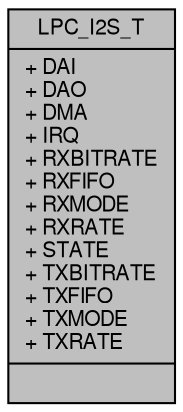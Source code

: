 digraph "LPC_I2S_T"
{
  edge [fontname="FreeSans",fontsize="10",labelfontname="FreeSans",labelfontsize="10"];
  node [fontname="FreeSans",fontsize="10",shape=record];
  Node1 [label="{LPC_I2S_T\n|+ DAI\l+ DAO\l+ DMA\l+ IRQ\l+ RXBITRATE\l+ RXFIFO\l+ RXMODE\l+ RXRATE\l+ STATE\l+ TXBITRATE\l+ TXFIFO\l+ TXMODE\l+ TXRATE\l|}",height=0.2,width=0.4,color="black", fillcolor="grey75", style="filled", fontcolor="black"];
}
